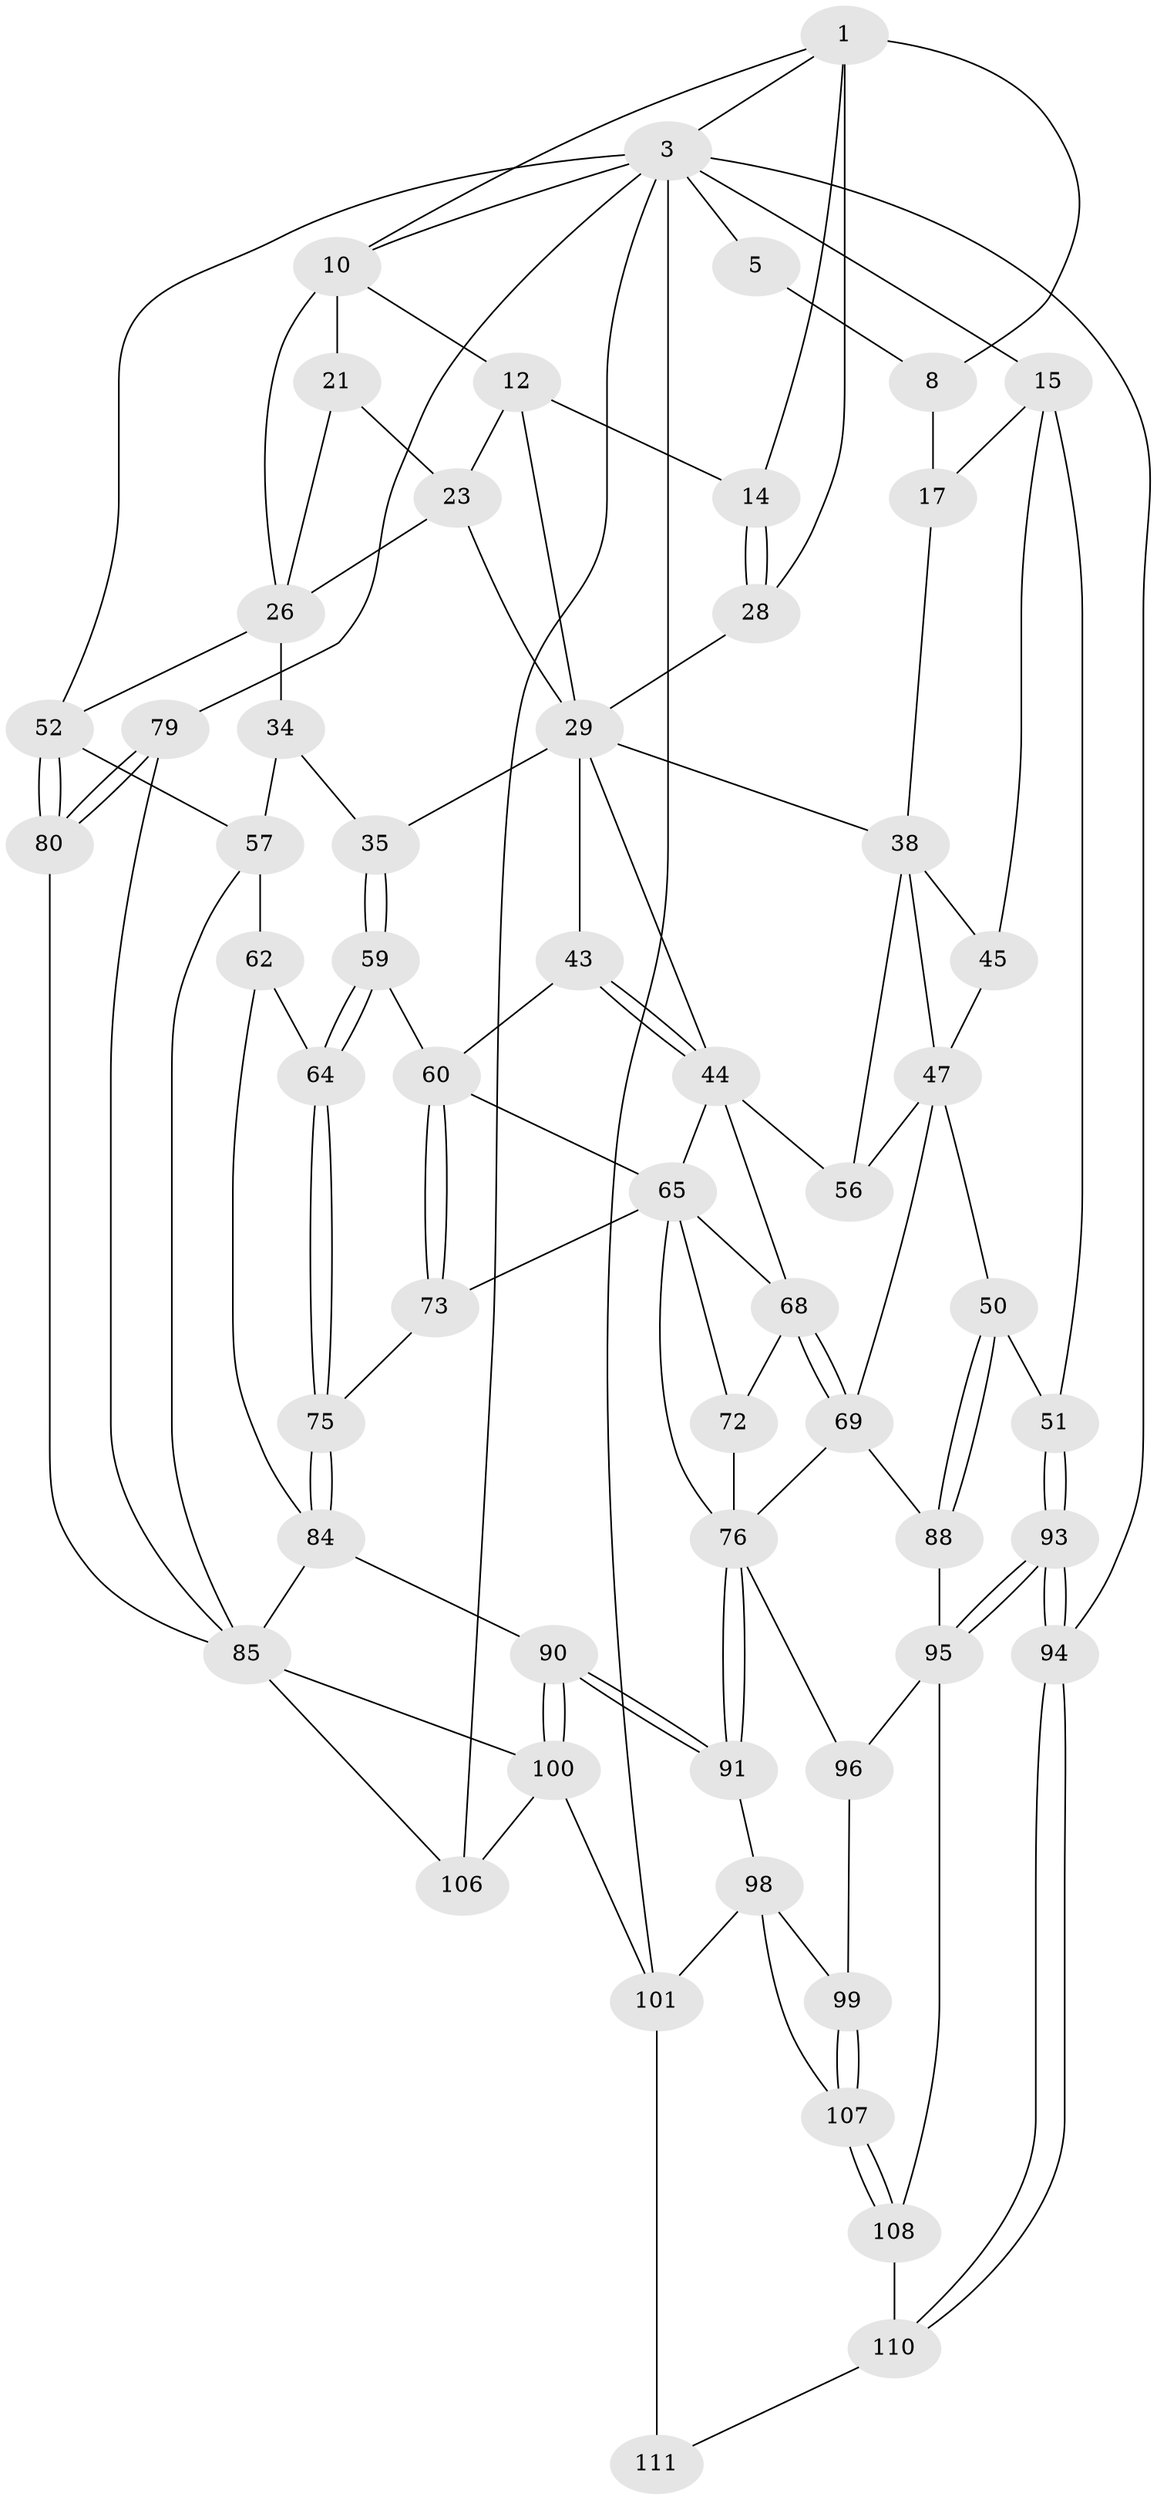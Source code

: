 // original degree distribution, {3: 0.017543859649122806, 4: 0.23684210526315788, 6: 0.21929824561403508, 5: 0.5263157894736842}
// Generated by graph-tools (version 1.1) at 2025/17/03/09/25 04:17:07]
// undirected, 57 vertices, 126 edges
graph export_dot {
graph [start="1"]
  node [color=gray90,style=filled];
  1 [pos="+0.5034825764706975+0",super="+2+6"];
  3 [pos="+1+0",super="+4+78+20"];
  5 [pos="+0.3073209298274663+0"];
  8 [pos="+0.2878382162992382+0.16063680994581536",super="+9"];
  10 [pos="+0.7381517840963805+0",super="+11+18"];
  12 [pos="+0.6087624334858983+0.1390999603326488",super="+13"];
  14 [pos="+0.515816789970251+0.10711151177867179"];
  15 [pos="+0+0.1812041407672227",super="+16"];
  17 [pos="+0.060303008135092866+0.1371036165258469",super="+40"];
  21 [pos="+0.7366549532377685+0.1462110251101074",super="+22"];
  23 [pos="+0.6681278558773449+0.18927634516300879",super="+24"];
  26 [pos="+0.763935671419043+0.2757398589313224",super="+27+33"];
  28 [pos="+0.4278526688321532+0.19307135970916345"];
  29 [pos="+0.5387831436091584+0.14869533236201285",super="+32+30"];
  34 [pos="+0.7336834648912447+0.3286639102638063"];
  35 [pos="+0.6897679778683302+0.3407464539013038"];
  38 [pos="+0.3117409181418898+0.2947247347021084",super="+46+39"];
  43 [pos="+0.5257725648911825+0.3525379845061754"];
  44 [pos="+0.4738935263825314+0.35920401296880716",super="+54"];
  45 [pos="+0.17349393959272782+0.2829627543019186"];
  47 [pos="+0.17247467820993928+0.38466914447089806",super="+48"];
  50 [pos="+0+0.4267070501080301"];
  51 [pos="+0+0.4075102973813985"];
  52 [pos="+1+0.39132938937384637",super="+53"];
  56 [pos="+0.3134600640069831+0.4041215071539101"];
  57 [pos="+1+0.45071983254103476",super="+83+58"];
  59 [pos="+0.6597295486606523+0.48086773565598284"];
  60 [pos="+0.575043576031734+0.4895406741558344",super="+61"];
  62 [pos="+0.7929679951185413+0.5093445342598711",super="+63"];
  64 [pos="+0.6807083128232475+0.502436907324694"];
  65 [pos="+0.49348025035995924+0.5215851134423307",super="+66+74"];
  68 [pos="+0.31164440291084416+0.48806315090480584",super="+71"];
  69 [pos="+0.18879624747492946+0.5088530654414888",super="+82+70"];
  72 [pos="+0.35410180840563604+0.5281674464784893"];
  73 [pos="+0.5912626765259463+0.5937158484266284"];
  75 [pos="+0.6074440592142463+0.5958759438020932"];
  76 [pos="+0.483877039595139+0.6757216910652399",super="+77"];
  79 [pos="+1+1"];
  80 [pos="+1+0.7247583742025251"];
  84 [pos="+0.7006174613681002+0.6400527547589735",super="+87"];
  85 [pos="+0.8612147708065695+0.7130807311614464",super="+86+92"];
  88 [pos="+0.14765308722073953+0.701957110226001",super="+89"];
  90 [pos="+0.6200020482047552+0.7656586263218287"];
  91 [pos="+0.484086319312657+0.6763803152129699"];
  93 [pos="+0+0.6868245463596854"];
  94 [pos="+0+1"];
  95 [pos="+0.13726716430581218+0.7742934763456567",super="+97"];
  96 [pos="+0.2715612929197323+0.7750937383253961"];
  98 [pos="+0.4683896096501156+0.7085604137908339",super="+103"];
  99 [pos="+0.3340959293106114+0.8146353843519004"];
  100 [pos="+0.592424758034862+0.8897309947922789",super="+104"];
  101 [pos="+0.552308732910269+0.9194435322917227",super="+102+113"];
  106 [pos="+0.7894868003099459+0.9788900878457223"];
  107 [pos="+0.36645435925349285+0.8787898038511929"];
  108 [pos="+0.3016415253928692+0.9693936882987785",super="+109"];
  110 [pos="+0+1",super="+112"];
  111 [pos="+0.3009544413163376+1"];
  1 -- 10;
  1 -- 3;
  1 -- 8;
  1 -- 28;
  1 -- 14;
  3 -- 5;
  3 -- 94 [weight=2];
  3 -- 15;
  3 -- 106;
  3 -- 79;
  3 -- 101;
  3 -- 52;
  3 -- 10 [weight=2];
  5 -- 8;
  8 -- 17 [weight=2];
  10 -- 12;
  10 -- 21 [weight=2];
  10 -- 26;
  12 -- 29;
  12 -- 14;
  12 -- 23;
  14 -- 28;
  14 -- 28;
  15 -- 51;
  15 -- 17;
  15 -- 45;
  17 -- 38;
  21 -- 23;
  21 -- 26;
  23 -- 26;
  23 -- 29;
  26 -- 34;
  26 -- 52;
  28 -- 29;
  29 -- 35;
  29 -- 38;
  29 -- 43;
  29 -- 44;
  34 -- 35;
  34 -- 57;
  35 -- 59;
  35 -- 59;
  38 -- 56;
  38 -- 47;
  38 -- 45;
  43 -- 44;
  43 -- 44;
  43 -- 60;
  44 -- 56;
  44 -- 65;
  44 -- 68;
  45 -- 47;
  47 -- 56;
  47 -- 50;
  47 -- 69;
  50 -- 51;
  50 -- 88;
  50 -- 88;
  51 -- 93;
  51 -- 93;
  52 -- 80;
  52 -- 80;
  52 -- 57;
  57 -- 85;
  57 -- 62 [weight=2];
  59 -- 60;
  59 -- 64;
  59 -- 64;
  60 -- 73;
  60 -- 73;
  60 -- 65;
  62 -- 64;
  62 -- 84;
  64 -- 75;
  64 -- 75;
  65 -- 72;
  65 -- 73;
  65 -- 76;
  65 -- 68;
  68 -- 69;
  68 -- 69;
  68 -- 72;
  69 -- 88 [weight=2];
  69 -- 76;
  72 -- 76;
  73 -- 75;
  75 -- 84;
  75 -- 84;
  76 -- 91;
  76 -- 91;
  76 -- 96;
  79 -- 80;
  79 -- 80;
  79 -- 85;
  80 -- 85;
  84 -- 90;
  84 -- 85;
  85 -- 100;
  85 -- 106;
  88 -- 95;
  90 -- 91;
  90 -- 91;
  90 -- 100;
  90 -- 100;
  91 -- 98;
  93 -- 94;
  93 -- 94;
  93 -- 95;
  93 -- 95;
  94 -- 110;
  94 -- 110;
  95 -- 96;
  95 -- 108;
  96 -- 99;
  98 -- 99;
  98 -- 107;
  98 -- 101;
  99 -- 107;
  99 -- 107;
  100 -- 101;
  100 -- 106;
  101 -- 111 [weight=2];
  107 -- 108;
  107 -- 108;
  108 -- 110 [weight=2];
  110 -- 111;
}
